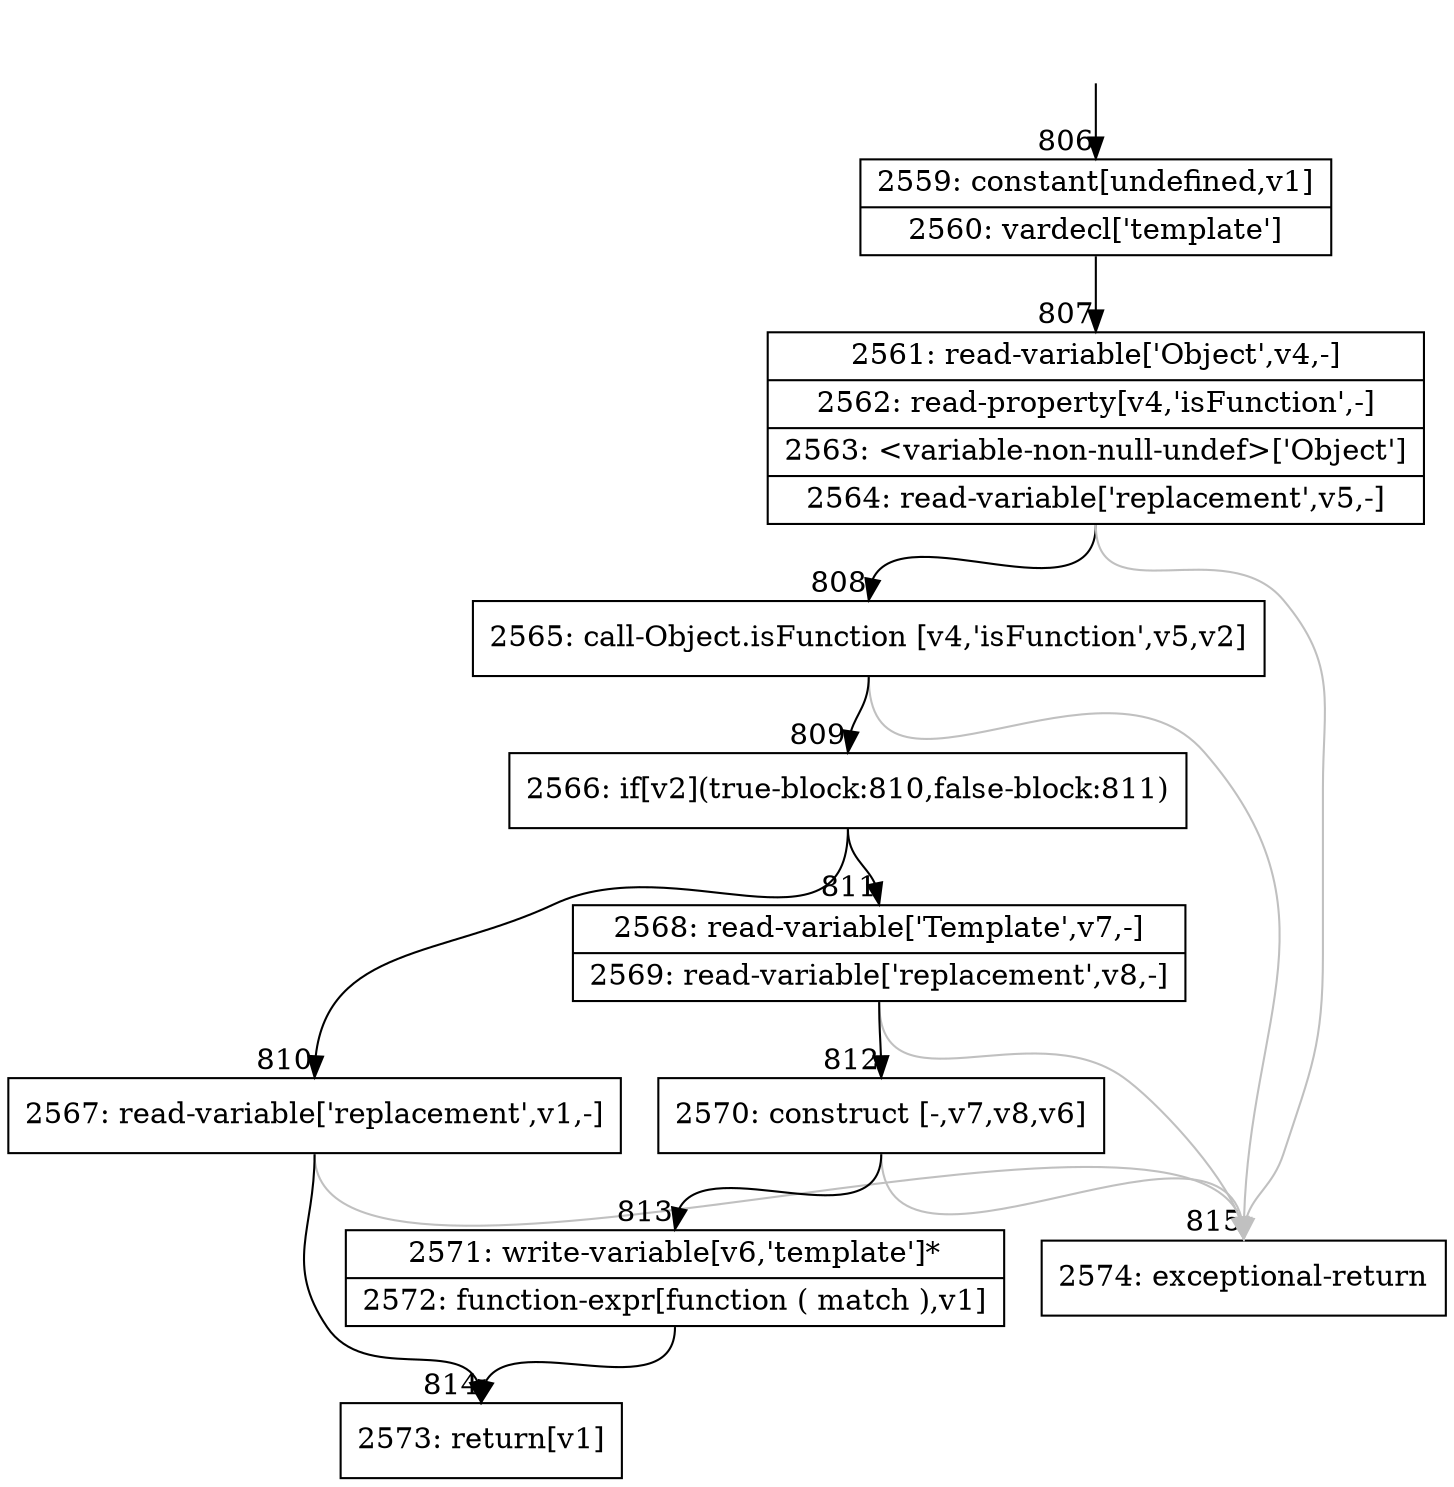 digraph {
rankdir="TD"
BB_entry68[shape=none,label=""];
BB_entry68 -> BB806 [tailport=s, headport=n, headlabel="    806"]
BB806 [shape=record label="{2559: constant[undefined,v1]|2560: vardecl['template']}" ] 
BB806 -> BB807 [tailport=s, headport=n, headlabel="      807"]
BB807 [shape=record label="{2561: read-variable['Object',v4,-]|2562: read-property[v4,'isFunction',-]|2563: \<variable-non-null-undef\>['Object']|2564: read-variable['replacement',v5,-]}" ] 
BB807 -> BB808 [tailport=s, headport=n, headlabel="      808"]
BB807 -> BB815 [tailport=s, headport=n, color=gray, headlabel="      815"]
BB808 [shape=record label="{2565: call-Object.isFunction [v4,'isFunction',v5,v2]}" ] 
BB808 -> BB809 [tailport=s, headport=n, headlabel="      809"]
BB808 -> BB815 [tailport=s, headport=n, color=gray]
BB809 [shape=record label="{2566: if[v2](true-block:810,false-block:811)}" ] 
BB809 -> BB810 [tailport=s, headport=n, headlabel="      810"]
BB809 -> BB811 [tailport=s, headport=n, headlabel="      811"]
BB810 [shape=record label="{2567: read-variable['replacement',v1,-]}" ] 
BB810 -> BB814 [tailport=s, headport=n, headlabel="      814"]
BB810 -> BB815 [tailport=s, headport=n, color=gray]
BB811 [shape=record label="{2568: read-variable['Template',v7,-]|2569: read-variable['replacement',v8,-]}" ] 
BB811 -> BB812 [tailport=s, headport=n, headlabel="      812"]
BB811 -> BB815 [tailport=s, headport=n, color=gray]
BB812 [shape=record label="{2570: construct [-,v7,v8,v6]}" ] 
BB812 -> BB813 [tailport=s, headport=n, headlabel="      813"]
BB812 -> BB815 [tailport=s, headport=n, color=gray]
BB813 [shape=record label="{2571: write-variable[v6,'template']*|2572: function-expr[function ( match ),v1]}" ] 
BB813 -> BB814 [tailport=s, headport=n]
BB814 [shape=record label="{2573: return[v1]}" ] 
BB815 [shape=record label="{2574: exceptional-return}" ] 
//#$~ 564
}
